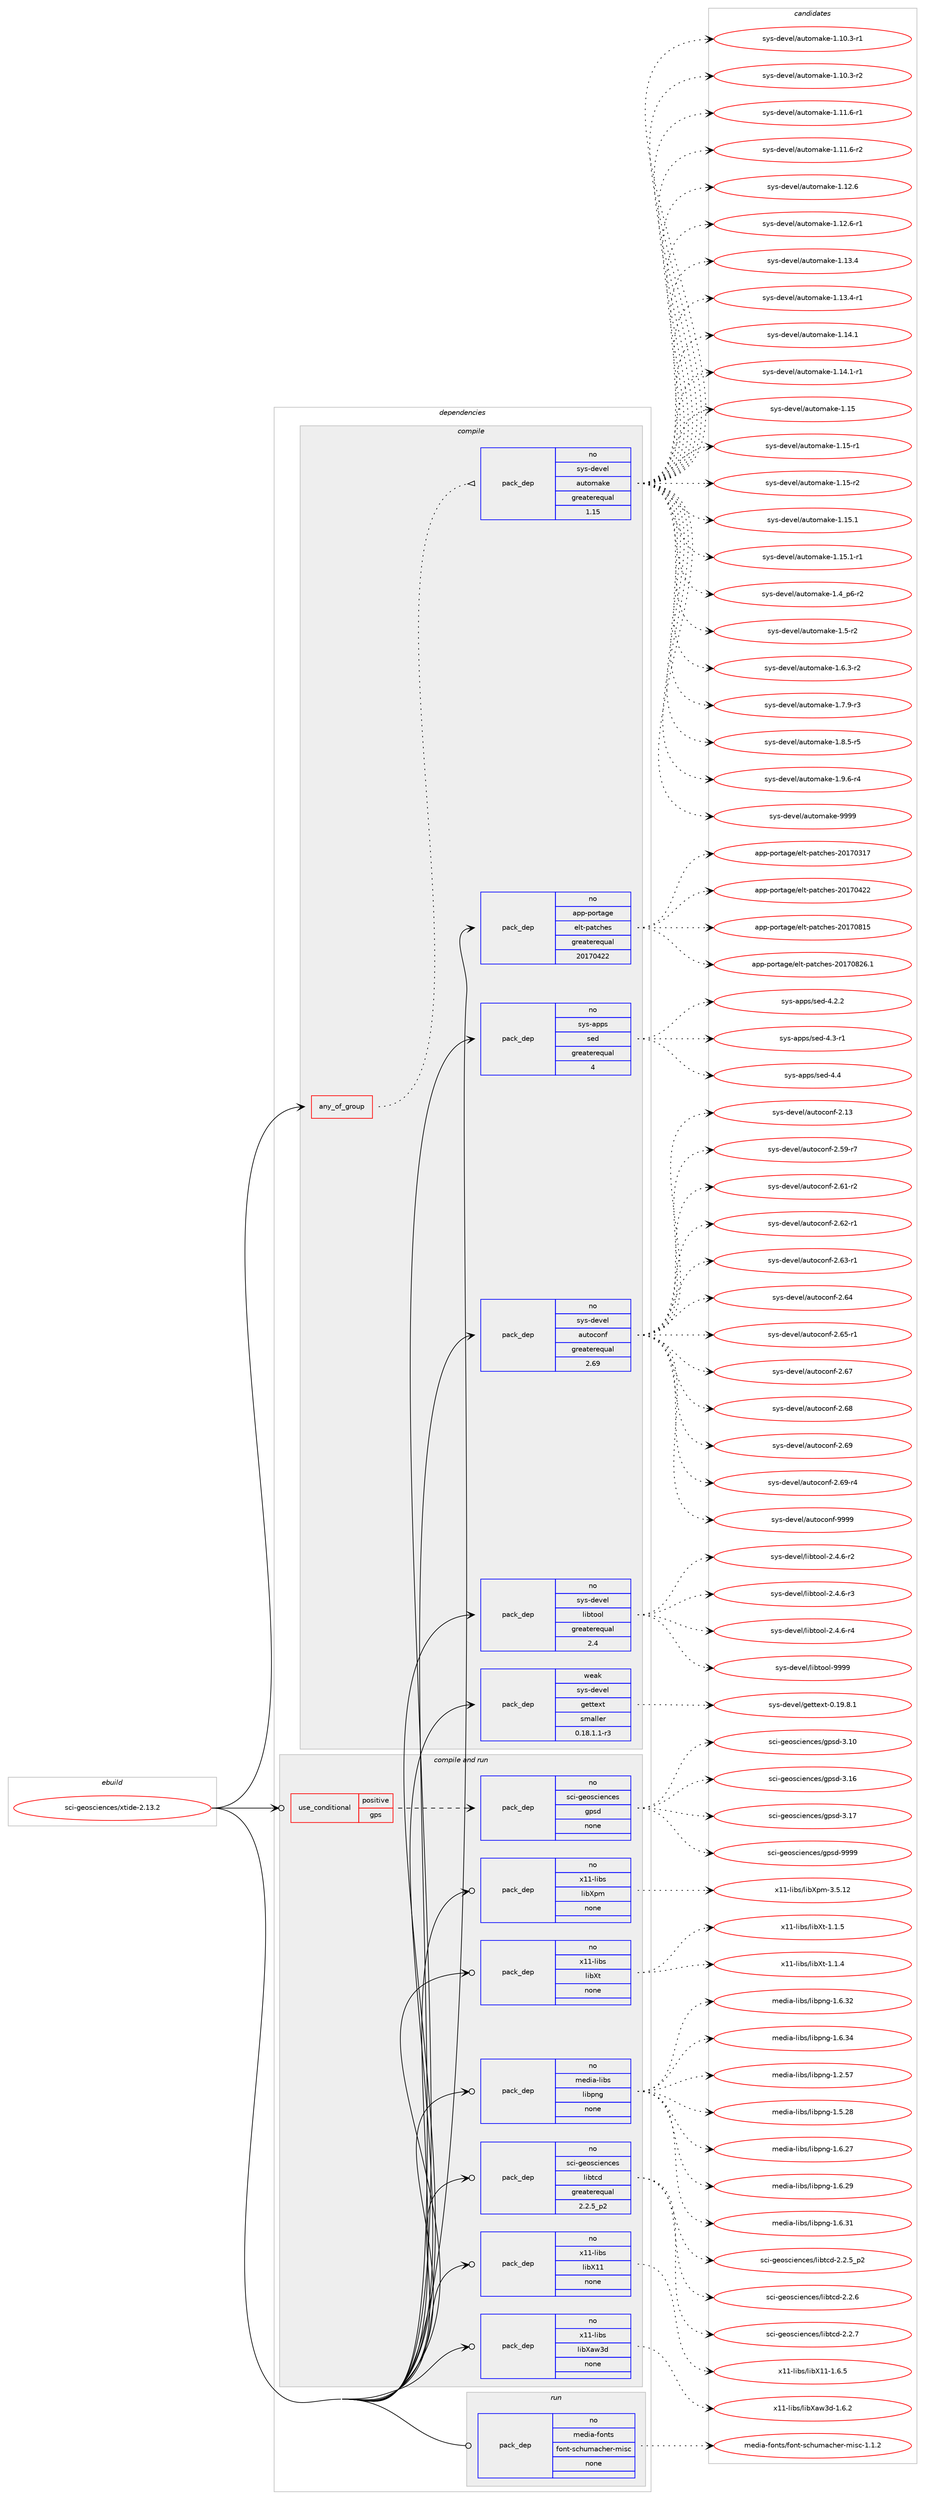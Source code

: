digraph prolog {

# *************
# Graph options
# *************

newrank=true;
concentrate=true;
compound=true;
graph [rankdir=LR,fontname=Helvetica,fontsize=10,ranksep=1.5];#, ranksep=2.5, nodesep=0.2];
edge  [arrowhead=vee];
node  [fontname=Helvetica,fontsize=10];

# **********
# The ebuild
# **********

subgraph cluster_leftcol {
color=gray;
rank=same;
label=<<i>ebuild</i>>;
id [label="sci-geosciences/xtide-2.13.2", color=red, width=4, href="../sci-geosciences/xtide-2.13.2.svg"];
}

# ****************
# The dependencies
# ****************

subgraph cluster_midcol {
color=gray;
label=<<i>dependencies</i>>;
subgraph cluster_compile {
fillcolor="#eeeeee";
style=filled;
label=<<i>compile</i>>;
subgraph any7574 {
dependency449752 [label=<<TABLE BORDER="0" CELLBORDER="1" CELLSPACING="0" CELLPADDING="4"><TR><TD CELLPADDING="10">any_of_group</TD></TR></TABLE>>, shape=none, color=red];subgraph pack331866 {
dependency449753 [label=<<TABLE BORDER="0" CELLBORDER="1" CELLSPACING="0" CELLPADDING="4" WIDTH="220"><TR><TD ROWSPAN="6" CELLPADDING="30">pack_dep</TD></TR><TR><TD WIDTH="110">no</TD></TR><TR><TD>sys-devel</TD></TR><TR><TD>automake</TD></TR><TR><TD>greaterequal</TD></TR><TR><TD>1.15</TD></TR></TABLE>>, shape=none, color=blue];
}
dependency449752:e -> dependency449753:w [weight=20,style="dotted",arrowhead="oinv"];
}
id:e -> dependency449752:w [weight=20,style="solid",arrowhead="vee"];
subgraph pack331867 {
dependency449754 [label=<<TABLE BORDER="0" CELLBORDER="1" CELLSPACING="0" CELLPADDING="4" WIDTH="220"><TR><TD ROWSPAN="6" CELLPADDING="30">pack_dep</TD></TR><TR><TD WIDTH="110">no</TD></TR><TR><TD>app-portage</TD></TR><TR><TD>elt-patches</TD></TR><TR><TD>greaterequal</TD></TR><TR><TD>20170422</TD></TR></TABLE>>, shape=none, color=blue];
}
id:e -> dependency449754:w [weight=20,style="solid",arrowhead="vee"];
subgraph pack331868 {
dependency449755 [label=<<TABLE BORDER="0" CELLBORDER="1" CELLSPACING="0" CELLPADDING="4" WIDTH="220"><TR><TD ROWSPAN="6" CELLPADDING="30">pack_dep</TD></TR><TR><TD WIDTH="110">no</TD></TR><TR><TD>sys-apps</TD></TR><TR><TD>sed</TD></TR><TR><TD>greaterequal</TD></TR><TR><TD>4</TD></TR></TABLE>>, shape=none, color=blue];
}
id:e -> dependency449755:w [weight=20,style="solid",arrowhead="vee"];
subgraph pack331869 {
dependency449756 [label=<<TABLE BORDER="0" CELLBORDER="1" CELLSPACING="0" CELLPADDING="4" WIDTH="220"><TR><TD ROWSPAN="6" CELLPADDING="30">pack_dep</TD></TR><TR><TD WIDTH="110">no</TD></TR><TR><TD>sys-devel</TD></TR><TR><TD>autoconf</TD></TR><TR><TD>greaterequal</TD></TR><TR><TD>2.69</TD></TR></TABLE>>, shape=none, color=blue];
}
id:e -> dependency449756:w [weight=20,style="solid",arrowhead="vee"];
subgraph pack331870 {
dependency449757 [label=<<TABLE BORDER="0" CELLBORDER="1" CELLSPACING="0" CELLPADDING="4" WIDTH="220"><TR><TD ROWSPAN="6" CELLPADDING="30">pack_dep</TD></TR><TR><TD WIDTH="110">no</TD></TR><TR><TD>sys-devel</TD></TR><TR><TD>libtool</TD></TR><TR><TD>greaterequal</TD></TR><TR><TD>2.4</TD></TR></TABLE>>, shape=none, color=blue];
}
id:e -> dependency449757:w [weight=20,style="solid",arrowhead="vee"];
subgraph pack331871 {
dependency449758 [label=<<TABLE BORDER="0" CELLBORDER="1" CELLSPACING="0" CELLPADDING="4" WIDTH="220"><TR><TD ROWSPAN="6" CELLPADDING="30">pack_dep</TD></TR><TR><TD WIDTH="110">weak</TD></TR><TR><TD>sys-devel</TD></TR><TR><TD>gettext</TD></TR><TR><TD>smaller</TD></TR><TR><TD>0.18.1.1-r3</TD></TR></TABLE>>, shape=none, color=blue];
}
id:e -> dependency449758:w [weight=20,style="solid",arrowhead="vee"];
}
subgraph cluster_compileandrun {
fillcolor="#eeeeee";
style=filled;
label=<<i>compile and run</i>>;
subgraph cond110063 {
dependency449759 [label=<<TABLE BORDER="0" CELLBORDER="1" CELLSPACING="0" CELLPADDING="4"><TR><TD ROWSPAN="3" CELLPADDING="10">use_conditional</TD></TR><TR><TD>positive</TD></TR><TR><TD>gps</TD></TR></TABLE>>, shape=none, color=red];
subgraph pack331872 {
dependency449760 [label=<<TABLE BORDER="0" CELLBORDER="1" CELLSPACING="0" CELLPADDING="4" WIDTH="220"><TR><TD ROWSPAN="6" CELLPADDING="30">pack_dep</TD></TR><TR><TD WIDTH="110">no</TD></TR><TR><TD>sci-geosciences</TD></TR><TR><TD>gpsd</TD></TR><TR><TD>none</TD></TR><TR><TD></TD></TR></TABLE>>, shape=none, color=blue];
}
dependency449759:e -> dependency449760:w [weight=20,style="dashed",arrowhead="vee"];
}
id:e -> dependency449759:w [weight=20,style="solid",arrowhead="odotvee"];
subgraph pack331873 {
dependency449761 [label=<<TABLE BORDER="0" CELLBORDER="1" CELLSPACING="0" CELLPADDING="4" WIDTH="220"><TR><TD ROWSPAN="6" CELLPADDING="30">pack_dep</TD></TR><TR><TD WIDTH="110">no</TD></TR><TR><TD>media-libs</TD></TR><TR><TD>libpng</TD></TR><TR><TD>none</TD></TR><TR><TD></TD></TR></TABLE>>, shape=none, color=blue];
}
id:e -> dependency449761:w [weight=20,style="solid",arrowhead="odotvee"];
subgraph pack331874 {
dependency449762 [label=<<TABLE BORDER="0" CELLBORDER="1" CELLSPACING="0" CELLPADDING="4" WIDTH="220"><TR><TD ROWSPAN="6" CELLPADDING="30">pack_dep</TD></TR><TR><TD WIDTH="110">no</TD></TR><TR><TD>sci-geosciences</TD></TR><TR><TD>libtcd</TD></TR><TR><TD>greaterequal</TD></TR><TR><TD>2.2.5_p2</TD></TR></TABLE>>, shape=none, color=blue];
}
id:e -> dependency449762:w [weight=20,style="solid",arrowhead="odotvee"];
subgraph pack331875 {
dependency449763 [label=<<TABLE BORDER="0" CELLBORDER="1" CELLSPACING="0" CELLPADDING="4" WIDTH="220"><TR><TD ROWSPAN="6" CELLPADDING="30">pack_dep</TD></TR><TR><TD WIDTH="110">no</TD></TR><TR><TD>x11-libs</TD></TR><TR><TD>libX11</TD></TR><TR><TD>none</TD></TR><TR><TD></TD></TR></TABLE>>, shape=none, color=blue];
}
id:e -> dependency449763:w [weight=20,style="solid",arrowhead="odotvee"];
subgraph pack331876 {
dependency449764 [label=<<TABLE BORDER="0" CELLBORDER="1" CELLSPACING="0" CELLPADDING="4" WIDTH="220"><TR><TD ROWSPAN="6" CELLPADDING="30">pack_dep</TD></TR><TR><TD WIDTH="110">no</TD></TR><TR><TD>x11-libs</TD></TR><TR><TD>libXaw3d</TD></TR><TR><TD>none</TD></TR><TR><TD></TD></TR></TABLE>>, shape=none, color=blue];
}
id:e -> dependency449764:w [weight=20,style="solid",arrowhead="odotvee"];
subgraph pack331877 {
dependency449765 [label=<<TABLE BORDER="0" CELLBORDER="1" CELLSPACING="0" CELLPADDING="4" WIDTH="220"><TR><TD ROWSPAN="6" CELLPADDING="30">pack_dep</TD></TR><TR><TD WIDTH="110">no</TD></TR><TR><TD>x11-libs</TD></TR><TR><TD>libXpm</TD></TR><TR><TD>none</TD></TR><TR><TD></TD></TR></TABLE>>, shape=none, color=blue];
}
id:e -> dependency449765:w [weight=20,style="solid",arrowhead="odotvee"];
subgraph pack331878 {
dependency449766 [label=<<TABLE BORDER="0" CELLBORDER="1" CELLSPACING="0" CELLPADDING="4" WIDTH="220"><TR><TD ROWSPAN="6" CELLPADDING="30">pack_dep</TD></TR><TR><TD WIDTH="110">no</TD></TR><TR><TD>x11-libs</TD></TR><TR><TD>libXt</TD></TR><TR><TD>none</TD></TR><TR><TD></TD></TR></TABLE>>, shape=none, color=blue];
}
id:e -> dependency449766:w [weight=20,style="solid",arrowhead="odotvee"];
}
subgraph cluster_run {
fillcolor="#eeeeee";
style=filled;
label=<<i>run</i>>;
subgraph pack331879 {
dependency449767 [label=<<TABLE BORDER="0" CELLBORDER="1" CELLSPACING="0" CELLPADDING="4" WIDTH="220"><TR><TD ROWSPAN="6" CELLPADDING="30">pack_dep</TD></TR><TR><TD WIDTH="110">no</TD></TR><TR><TD>media-fonts</TD></TR><TR><TD>font-schumacher-misc</TD></TR><TR><TD>none</TD></TR><TR><TD></TD></TR></TABLE>>, shape=none, color=blue];
}
id:e -> dependency449767:w [weight=20,style="solid",arrowhead="odot"];
}
}

# **************
# The candidates
# **************

subgraph cluster_choices {
rank=same;
color=gray;
label=<<i>candidates</i>>;

subgraph choice331866 {
color=black;
nodesep=1;
choice11512111545100101118101108479711711611110997107101454946494846514511449 [label="sys-devel/automake-1.10.3-r1", color=red, width=4,href="../sys-devel/automake-1.10.3-r1.svg"];
choice11512111545100101118101108479711711611110997107101454946494846514511450 [label="sys-devel/automake-1.10.3-r2", color=red, width=4,href="../sys-devel/automake-1.10.3-r2.svg"];
choice11512111545100101118101108479711711611110997107101454946494946544511449 [label="sys-devel/automake-1.11.6-r1", color=red, width=4,href="../sys-devel/automake-1.11.6-r1.svg"];
choice11512111545100101118101108479711711611110997107101454946494946544511450 [label="sys-devel/automake-1.11.6-r2", color=red, width=4,href="../sys-devel/automake-1.11.6-r2.svg"];
choice1151211154510010111810110847971171161111099710710145494649504654 [label="sys-devel/automake-1.12.6", color=red, width=4,href="../sys-devel/automake-1.12.6.svg"];
choice11512111545100101118101108479711711611110997107101454946495046544511449 [label="sys-devel/automake-1.12.6-r1", color=red, width=4,href="../sys-devel/automake-1.12.6-r1.svg"];
choice1151211154510010111810110847971171161111099710710145494649514652 [label="sys-devel/automake-1.13.4", color=red, width=4,href="../sys-devel/automake-1.13.4.svg"];
choice11512111545100101118101108479711711611110997107101454946495146524511449 [label="sys-devel/automake-1.13.4-r1", color=red, width=4,href="../sys-devel/automake-1.13.4-r1.svg"];
choice1151211154510010111810110847971171161111099710710145494649524649 [label="sys-devel/automake-1.14.1", color=red, width=4,href="../sys-devel/automake-1.14.1.svg"];
choice11512111545100101118101108479711711611110997107101454946495246494511449 [label="sys-devel/automake-1.14.1-r1", color=red, width=4,href="../sys-devel/automake-1.14.1-r1.svg"];
choice115121115451001011181011084797117116111109971071014549464953 [label="sys-devel/automake-1.15", color=red, width=4,href="../sys-devel/automake-1.15.svg"];
choice1151211154510010111810110847971171161111099710710145494649534511449 [label="sys-devel/automake-1.15-r1", color=red, width=4,href="../sys-devel/automake-1.15-r1.svg"];
choice1151211154510010111810110847971171161111099710710145494649534511450 [label="sys-devel/automake-1.15-r2", color=red, width=4,href="../sys-devel/automake-1.15-r2.svg"];
choice1151211154510010111810110847971171161111099710710145494649534649 [label="sys-devel/automake-1.15.1", color=red, width=4,href="../sys-devel/automake-1.15.1.svg"];
choice11512111545100101118101108479711711611110997107101454946495346494511449 [label="sys-devel/automake-1.15.1-r1", color=red, width=4,href="../sys-devel/automake-1.15.1-r1.svg"];
choice115121115451001011181011084797117116111109971071014549465295112544511450 [label="sys-devel/automake-1.4_p6-r2", color=red, width=4,href="../sys-devel/automake-1.4_p6-r2.svg"];
choice11512111545100101118101108479711711611110997107101454946534511450 [label="sys-devel/automake-1.5-r2", color=red, width=4,href="../sys-devel/automake-1.5-r2.svg"];
choice115121115451001011181011084797117116111109971071014549465446514511450 [label="sys-devel/automake-1.6.3-r2", color=red, width=4,href="../sys-devel/automake-1.6.3-r2.svg"];
choice115121115451001011181011084797117116111109971071014549465546574511451 [label="sys-devel/automake-1.7.9-r3", color=red, width=4,href="../sys-devel/automake-1.7.9-r3.svg"];
choice115121115451001011181011084797117116111109971071014549465646534511453 [label="sys-devel/automake-1.8.5-r5", color=red, width=4,href="../sys-devel/automake-1.8.5-r5.svg"];
choice115121115451001011181011084797117116111109971071014549465746544511452 [label="sys-devel/automake-1.9.6-r4", color=red, width=4,href="../sys-devel/automake-1.9.6-r4.svg"];
choice115121115451001011181011084797117116111109971071014557575757 [label="sys-devel/automake-9999", color=red, width=4,href="../sys-devel/automake-9999.svg"];
dependency449753:e -> choice11512111545100101118101108479711711611110997107101454946494846514511449:w [style=dotted,weight="100"];
dependency449753:e -> choice11512111545100101118101108479711711611110997107101454946494846514511450:w [style=dotted,weight="100"];
dependency449753:e -> choice11512111545100101118101108479711711611110997107101454946494946544511449:w [style=dotted,weight="100"];
dependency449753:e -> choice11512111545100101118101108479711711611110997107101454946494946544511450:w [style=dotted,weight="100"];
dependency449753:e -> choice1151211154510010111810110847971171161111099710710145494649504654:w [style=dotted,weight="100"];
dependency449753:e -> choice11512111545100101118101108479711711611110997107101454946495046544511449:w [style=dotted,weight="100"];
dependency449753:e -> choice1151211154510010111810110847971171161111099710710145494649514652:w [style=dotted,weight="100"];
dependency449753:e -> choice11512111545100101118101108479711711611110997107101454946495146524511449:w [style=dotted,weight="100"];
dependency449753:e -> choice1151211154510010111810110847971171161111099710710145494649524649:w [style=dotted,weight="100"];
dependency449753:e -> choice11512111545100101118101108479711711611110997107101454946495246494511449:w [style=dotted,weight="100"];
dependency449753:e -> choice115121115451001011181011084797117116111109971071014549464953:w [style=dotted,weight="100"];
dependency449753:e -> choice1151211154510010111810110847971171161111099710710145494649534511449:w [style=dotted,weight="100"];
dependency449753:e -> choice1151211154510010111810110847971171161111099710710145494649534511450:w [style=dotted,weight="100"];
dependency449753:e -> choice1151211154510010111810110847971171161111099710710145494649534649:w [style=dotted,weight="100"];
dependency449753:e -> choice11512111545100101118101108479711711611110997107101454946495346494511449:w [style=dotted,weight="100"];
dependency449753:e -> choice115121115451001011181011084797117116111109971071014549465295112544511450:w [style=dotted,weight="100"];
dependency449753:e -> choice11512111545100101118101108479711711611110997107101454946534511450:w [style=dotted,weight="100"];
dependency449753:e -> choice115121115451001011181011084797117116111109971071014549465446514511450:w [style=dotted,weight="100"];
dependency449753:e -> choice115121115451001011181011084797117116111109971071014549465546574511451:w [style=dotted,weight="100"];
dependency449753:e -> choice115121115451001011181011084797117116111109971071014549465646534511453:w [style=dotted,weight="100"];
dependency449753:e -> choice115121115451001011181011084797117116111109971071014549465746544511452:w [style=dotted,weight="100"];
dependency449753:e -> choice115121115451001011181011084797117116111109971071014557575757:w [style=dotted,weight="100"];
}
subgraph choice331867 {
color=black;
nodesep=1;
choice97112112451121111141169710310147101108116451129711699104101115455048495548514955 [label="app-portage/elt-patches-20170317", color=red, width=4,href="../app-portage/elt-patches-20170317.svg"];
choice97112112451121111141169710310147101108116451129711699104101115455048495548525050 [label="app-portage/elt-patches-20170422", color=red, width=4,href="../app-portage/elt-patches-20170422.svg"];
choice97112112451121111141169710310147101108116451129711699104101115455048495548564953 [label="app-portage/elt-patches-20170815", color=red, width=4,href="../app-portage/elt-patches-20170815.svg"];
choice971121124511211111411697103101471011081164511297116991041011154550484955485650544649 [label="app-portage/elt-patches-20170826.1", color=red, width=4,href="../app-portage/elt-patches-20170826.1.svg"];
dependency449754:e -> choice97112112451121111141169710310147101108116451129711699104101115455048495548514955:w [style=dotted,weight="100"];
dependency449754:e -> choice97112112451121111141169710310147101108116451129711699104101115455048495548525050:w [style=dotted,weight="100"];
dependency449754:e -> choice97112112451121111141169710310147101108116451129711699104101115455048495548564953:w [style=dotted,weight="100"];
dependency449754:e -> choice971121124511211111411697103101471011081164511297116991041011154550484955485650544649:w [style=dotted,weight="100"];
}
subgraph choice331868 {
color=black;
nodesep=1;
choice115121115459711211211547115101100455246504650 [label="sys-apps/sed-4.2.2", color=red, width=4,href="../sys-apps/sed-4.2.2.svg"];
choice115121115459711211211547115101100455246514511449 [label="sys-apps/sed-4.3-r1", color=red, width=4,href="../sys-apps/sed-4.3-r1.svg"];
choice11512111545971121121154711510110045524652 [label="sys-apps/sed-4.4", color=red, width=4,href="../sys-apps/sed-4.4.svg"];
dependency449755:e -> choice115121115459711211211547115101100455246504650:w [style=dotted,weight="100"];
dependency449755:e -> choice115121115459711211211547115101100455246514511449:w [style=dotted,weight="100"];
dependency449755:e -> choice11512111545971121121154711510110045524652:w [style=dotted,weight="100"];
}
subgraph choice331869 {
color=black;
nodesep=1;
choice115121115451001011181011084797117116111991111101024550464951 [label="sys-devel/autoconf-2.13", color=red, width=4,href="../sys-devel/autoconf-2.13.svg"];
choice1151211154510010111810110847971171161119911111010245504653574511455 [label="sys-devel/autoconf-2.59-r7", color=red, width=4,href="../sys-devel/autoconf-2.59-r7.svg"];
choice1151211154510010111810110847971171161119911111010245504654494511450 [label="sys-devel/autoconf-2.61-r2", color=red, width=4,href="../sys-devel/autoconf-2.61-r2.svg"];
choice1151211154510010111810110847971171161119911111010245504654504511449 [label="sys-devel/autoconf-2.62-r1", color=red, width=4,href="../sys-devel/autoconf-2.62-r1.svg"];
choice1151211154510010111810110847971171161119911111010245504654514511449 [label="sys-devel/autoconf-2.63-r1", color=red, width=4,href="../sys-devel/autoconf-2.63-r1.svg"];
choice115121115451001011181011084797117116111991111101024550465452 [label="sys-devel/autoconf-2.64", color=red, width=4,href="../sys-devel/autoconf-2.64.svg"];
choice1151211154510010111810110847971171161119911111010245504654534511449 [label="sys-devel/autoconf-2.65-r1", color=red, width=4,href="../sys-devel/autoconf-2.65-r1.svg"];
choice115121115451001011181011084797117116111991111101024550465455 [label="sys-devel/autoconf-2.67", color=red, width=4,href="../sys-devel/autoconf-2.67.svg"];
choice115121115451001011181011084797117116111991111101024550465456 [label="sys-devel/autoconf-2.68", color=red, width=4,href="../sys-devel/autoconf-2.68.svg"];
choice115121115451001011181011084797117116111991111101024550465457 [label="sys-devel/autoconf-2.69", color=red, width=4,href="../sys-devel/autoconf-2.69.svg"];
choice1151211154510010111810110847971171161119911111010245504654574511452 [label="sys-devel/autoconf-2.69-r4", color=red, width=4,href="../sys-devel/autoconf-2.69-r4.svg"];
choice115121115451001011181011084797117116111991111101024557575757 [label="sys-devel/autoconf-9999", color=red, width=4,href="../sys-devel/autoconf-9999.svg"];
dependency449756:e -> choice115121115451001011181011084797117116111991111101024550464951:w [style=dotted,weight="100"];
dependency449756:e -> choice1151211154510010111810110847971171161119911111010245504653574511455:w [style=dotted,weight="100"];
dependency449756:e -> choice1151211154510010111810110847971171161119911111010245504654494511450:w [style=dotted,weight="100"];
dependency449756:e -> choice1151211154510010111810110847971171161119911111010245504654504511449:w [style=dotted,weight="100"];
dependency449756:e -> choice1151211154510010111810110847971171161119911111010245504654514511449:w [style=dotted,weight="100"];
dependency449756:e -> choice115121115451001011181011084797117116111991111101024550465452:w [style=dotted,weight="100"];
dependency449756:e -> choice1151211154510010111810110847971171161119911111010245504654534511449:w [style=dotted,weight="100"];
dependency449756:e -> choice115121115451001011181011084797117116111991111101024550465455:w [style=dotted,weight="100"];
dependency449756:e -> choice115121115451001011181011084797117116111991111101024550465456:w [style=dotted,weight="100"];
dependency449756:e -> choice115121115451001011181011084797117116111991111101024550465457:w [style=dotted,weight="100"];
dependency449756:e -> choice1151211154510010111810110847971171161119911111010245504654574511452:w [style=dotted,weight="100"];
dependency449756:e -> choice115121115451001011181011084797117116111991111101024557575757:w [style=dotted,weight="100"];
}
subgraph choice331870 {
color=black;
nodesep=1;
choice1151211154510010111810110847108105981161111111084550465246544511450 [label="sys-devel/libtool-2.4.6-r2", color=red, width=4,href="../sys-devel/libtool-2.4.6-r2.svg"];
choice1151211154510010111810110847108105981161111111084550465246544511451 [label="sys-devel/libtool-2.4.6-r3", color=red, width=4,href="../sys-devel/libtool-2.4.6-r3.svg"];
choice1151211154510010111810110847108105981161111111084550465246544511452 [label="sys-devel/libtool-2.4.6-r4", color=red, width=4,href="../sys-devel/libtool-2.4.6-r4.svg"];
choice1151211154510010111810110847108105981161111111084557575757 [label="sys-devel/libtool-9999", color=red, width=4,href="../sys-devel/libtool-9999.svg"];
dependency449757:e -> choice1151211154510010111810110847108105981161111111084550465246544511450:w [style=dotted,weight="100"];
dependency449757:e -> choice1151211154510010111810110847108105981161111111084550465246544511451:w [style=dotted,weight="100"];
dependency449757:e -> choice1151211154510010111810110847108105981161111111084550465246544511452:w [style=dotted,weight="100"];
dependency449757:e -> choice1151211154510010111810110847108105981161111111084557575757:w [style=dotted,weight="100"];
}
subgraph choice331871 {
color=black;
nodesep=1;
choice1151211154510010111810110847103101116116101120116454846495746564649 [label="sys-devel/gettext-0.19.8.1", color=red, width=4,href="../sys-devel/gettext-0.19.8.1.svg"];
dependency449758:e -> choice1151211154510010111810110847103101116116101120116454846495746564649:w [style=dotted,weight="100"];
}
subgraph choice331872 {
color=black;
nodesep=1;
choice11599105451031011111159910510111099101115471031121151004551464948 [label="sci-geosciences/gpsd-3.10", color=red, width=4,href="../sci-geosciences/gpsd-3.10.svg"];
choice11599105451031011111159910510111099101115471031121151004551464954 [label="sci-geosciences/gpsd-3.16", color=red, width=4,href="../sci-geosciences/gpsd-3.16.svg"];
choice11599105451031011111159910510111099101115471031121151004551464955 [label="sci-geosciences/gpsd-3.17", color=red, width=4,href="../sci-geosciences/gpsd-3.17.svg"];
choice11599105451031011111159910510111099101115471031121151004557575757 [label="sci-geosciences/gpsd-9999", color=red, width=4,href="../sci-geosciences/gpsd-9999.svg"];
dependency449760:e -> choice11599105451031011111159910510111099101115471031121151004551464948:w [style=dotted,weight="100"];
dependency449760:e -> choice11599105451031011111159910510111099101115471031121151004551464954:w [style=dotted,weight="100"];
dependency449760:e -> choice11599105451031011111159910510111099101115471031121151004551464955:w [style=dotted,weight="100"];
dependency449760:e -> choice11599105451031011111159910510111099101115471031121151004557575757:w [style=dotted,weight="100"];
}
subgraph choice331873 {
color=black;
nodesep=1;
choice109101100105974510810598115471081059811211010345494650465355 [label="media-libs/libpng-1.2.57", color=red, width=4,href="../media-libs/libpng-1.2.57.svg"];
choice109101100105974510810598115471081059811211010345494653465056 [label="media-libs/libpng-1.5.28", color=red, width=4,href="../media-libs/libpng-1.5.28.svg"];
choice109101100105974510810598115471081059811211010345494654465055 [label="media-libs/libpng-1.6.27", color=red, width=4,href="../media-libs/libpng-1.6.27.svg"];
choice109101100105974510810598115471081059811211010345494654465057 [label="media-libs/libpng-1.6.29", color=red, width=4,href="../media-libs/libpng-1.6.29.svg"];
choice109101100105974510810598115471081059811211010345494654465149 [label="media-libs/libpng-1.6.31", color=red, width=4,href="../media-libs/libpng-1.6.31.svg"];
choice109101100105974510810598115471081059811211010345494654465150 [label="media-libs/libpng-1.6.32", color=red, width=4,href="../media-libs/libpng-1.6.32.svg"];
choice109101100105974510810598115471081059811211010345494654465152 [label="media-libs/libpng-1.6.34", color=red, width=4,href="../media-libs/libpng-1.6.34.svg"];
dependency449761:e -> choice109101100105974510810598115471081059811211010345494650465355:w [style=dotted,weight="100"];
dependency449761:e -> choice109101100105974510810598115471081059811211010345494653465056:w [style=dotted,weight="100"];
dependency449761:e -> choice109101100105974510810598115471081059811211010345494654465055:w [style=dotted,weight="100"];
dependency449761:e -> choice109101100105974510810598115471081059811211010345494654465057:w [style=dotted,weight="100"];
dependency449761:e -> choice109101100105974510810598115471081059811211010345494654465149:w [style=dotted,weight="100"];
dependency449761:e -> choice109101100105974510810598115471081059811211010345494654465150:w [style=dotted,weight="100"];
dependency449761:e -> choice109101100105974510810598115471081059811211010345494654465152:w [style=dotted,weight="100"];
}
subgraph choice331874 {
color=black;
nodesep=1;
choice115991054510310111111599105101110991011154710810598116991004550465046539511250 [label="sci-geosciences/libtcd-2.2.5_p2", color=red, width=4,href="../sci-geosciences/libtcd-2.2.5_p2.svg"];
choice11599105451031011111159910510111099101115471081059811699100455046504654 [label="sci-geosciences/libtcd-2.2.6", color=red, width=4,href="../sci-geosciences/libtcd-2.2.6.svg"];
choice11599105451031011111159910510111099101115471081059811699100455046504655 [label="sci-geosciences/libtcd-2.2.7", color=red, width=4,href="../sci-geosciences/libtcd-2.2.7.svg"];
dependency449762:e -> choice115991054510310111111599105101110991011154710810598116991004550465046539511250:w [style=dotted,weight="100"];
dependency449762:e -> choice11599105451031011111159910510111099101115471081059811699100455046504654:w [style=dotted,weight="100"];
dependency449762:e -> choice11599105451031011111159910510111099101115471081059811699100455046504655:w [style=dotted,weight="100"];
}
subgraph choice331875 {
color=black;
nodesep=1;
choice120494945108105981154710810598884949454946544653 [label="x11-libs/libX11-1.6.5", color=red, width=4,href="../x11-libs/libX11-1.6.5.svg"];
dependency449763:e -> choice120494945108105981154710810598884949454946544653:w [style=dotted,weight="100"];
}
subgraph choice331876 {
color=black;
nodesep=1;
choice120494945108105981154710810598889711951100454946544650 [label="x11-libs/libXaw3d-1.6.2", color=red, width=4,href="../x11-libs/libXaw3d-1.6.2.svg"];
dependency449764:e -> choice120494945108105981154710810598889711951100454946544650:w [style=dotted,weight="100"];
}
subgraph choice331877 {
color=black;
nodesep=1;
choice1204949451081059811547108105988811210945514653464950 [label="x11-libs/libXpm-3.5.12", color=red, width=4,href="../x11-libs/libXpm-3.5.12.svg"];
dependency449765:e -> choice1204949451081059811547108105988811210945514653464950:w [style=dotted,weight="100"];
}
subgraph choice331878 {
color=black;
nodesep=1;
choice12049494510810598115471081059888116454946494652 [label="x11-libs/libXt-1.1.4", color=red, width=4,href="../x11-libs/libXt-1.1.4.svg"];
choice12049494510810598115471081059888116454946494653 [label="x11-libs/libXt-1.1.5", color=red, width=4,href="../x11-libs/libXt-1.1.5.svg"];
dependency449766:e -> choice12049494510810598115471081059888116454946494652:w [style=dotted,weight="100"];
dependency449766:e -> choice12049494510810598115471081059888116454946494653:w [style=dotted,weight="100"];
}
subgraph choice331879 {
color=black;
nodesep=1;
choice109101100105974510211111011611547102111110116451159910411710997991041011144510910511599454946494650 [label="media-fonts/font-schumacher-misc-1.1.2", color=red, width=4,href="../media-fonts/font-schumacher-misc-1.1.2.svg"];
dependency449767:e -> choice109101100105974510211111011611547102111110116451159910411710997991041011144510910511599454946494650:w [style=dotted,weight="100"];
}
}

}
